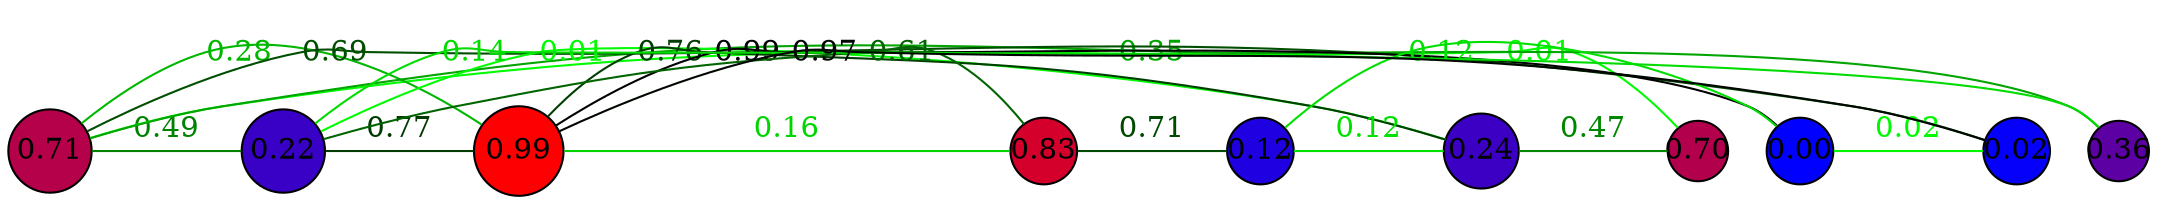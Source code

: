 graph G {
    splines=true;
    overlap=false;
    sep="1.0";
    edge [minlen=2, constraint=false];
    0 [label="0.71", style=filled, fillcolor="#b5004a", width=0.55, height=0.55, fixedsize=true, shape=circle];
    1 [label="0.24", style=filled, fillcolor="#3b00c4", width=0.50, height=0.50, fixedsize=true, shape=circle];
    2 [label="0.00", style=filled, fillcolor="#0000ff", width=0.45, height=0.45, fixedsize=true, shape=circle];
    3 [label="0.22", style=filled, fillcolor="#3900c6", width=0.55, height=0.55, fixedsize=true, shape=circle];
    4 [label="0.70", style=filled, fillcolor="#b3004c", width=0.40, height=0.40, fixedsize=true, shape=circle];
    5 [label="0.99", style=filled, fillcolor="#fd0002", width=0.60, height=0.60, fixedsize=true, shape=circle];
    6 [label="0.83", style=filled, fillcolor="#d4002b", width=0.45, height=0.45, fixedsize=true, shape=circle];
    7 [label="0.36", style=filled, fillcolor="#5c00a3", width=0.40, height=0.40, fixedsize=true, shape=circle];
    8 [label="0.02", style=filled, fillcolor="#0500fa", width=0.45, height=0.45, fixedsize=true, shape=circle];
    9 [label="0.12", style=filled, fillcolor="#1e00e1", width=0.45, height=0.45, fixedsize=true, shape=circle];
    0 -- 3 [weight=0.49, color="#008200", fontcolor="#008200", label="0.49"];
    0 -- 4 [weight=0.01, color="#00fc00", fontcolor="#00fc00", label="0.01"];
    0 -- 5 [weight=0.28, color="#00b700", fontcolor="#00b700", label="0.28"];
    0 -- 7 [weight=0.35, color="#00a500", fontcolor="#00a500", label="0.35"];
    0 -- 8 [weight=0.69, color="#004e00", fontcolor="#004e00", label="0.69"];
    1 -- 3 [weight=0.01, color="#00fc00", fontcolor="#00fc00", label="0.01"];
    1 -- 4 [weight=0.47, color="#008700", fontcolor="#008700", label="0.47"];
    1 -- 5 [weight=0.76, color="#003d00", fontcolor="#003d00", label="0.76"];
    1 -- 9 [weight=0.12, color="#00e100", fontcolor="#00e100", label="0.12"];
    2 -- 5 [weight=0.99, color="#000100", fontcolor="#000100", label="0.99"];
    2 -- 8 [weight=0.02, color="#00f900", fontcolor="#00f900", label="0.02"];
    2 -- 9 [weight=0.12, color="#00e000", fontcolor="#00e000", label="0.12"];
    3 -- 5 [weight=0.77, color="#003a00", fontcolor="#003a00", label="0.77"];
    3 -- 6 [weight=0.61, color="#006400", fontcolor="#006400", label="0.61"];
    3 -- 7 [weight=0.14, color="#00db00", fontcolor="#00db00", label="0.14"];
    5 -- 6 [weight=0.16, color="#00d500", fontcolor="#00d500", label="0.16"];
    5 -- 8 [weight=0.97, color="#000700", fontcolor="#000700", label="0.97"];
    6 -- 9 [weight=0.71, color="#004900", fontcolor="#004900", label="0.71"];
}
